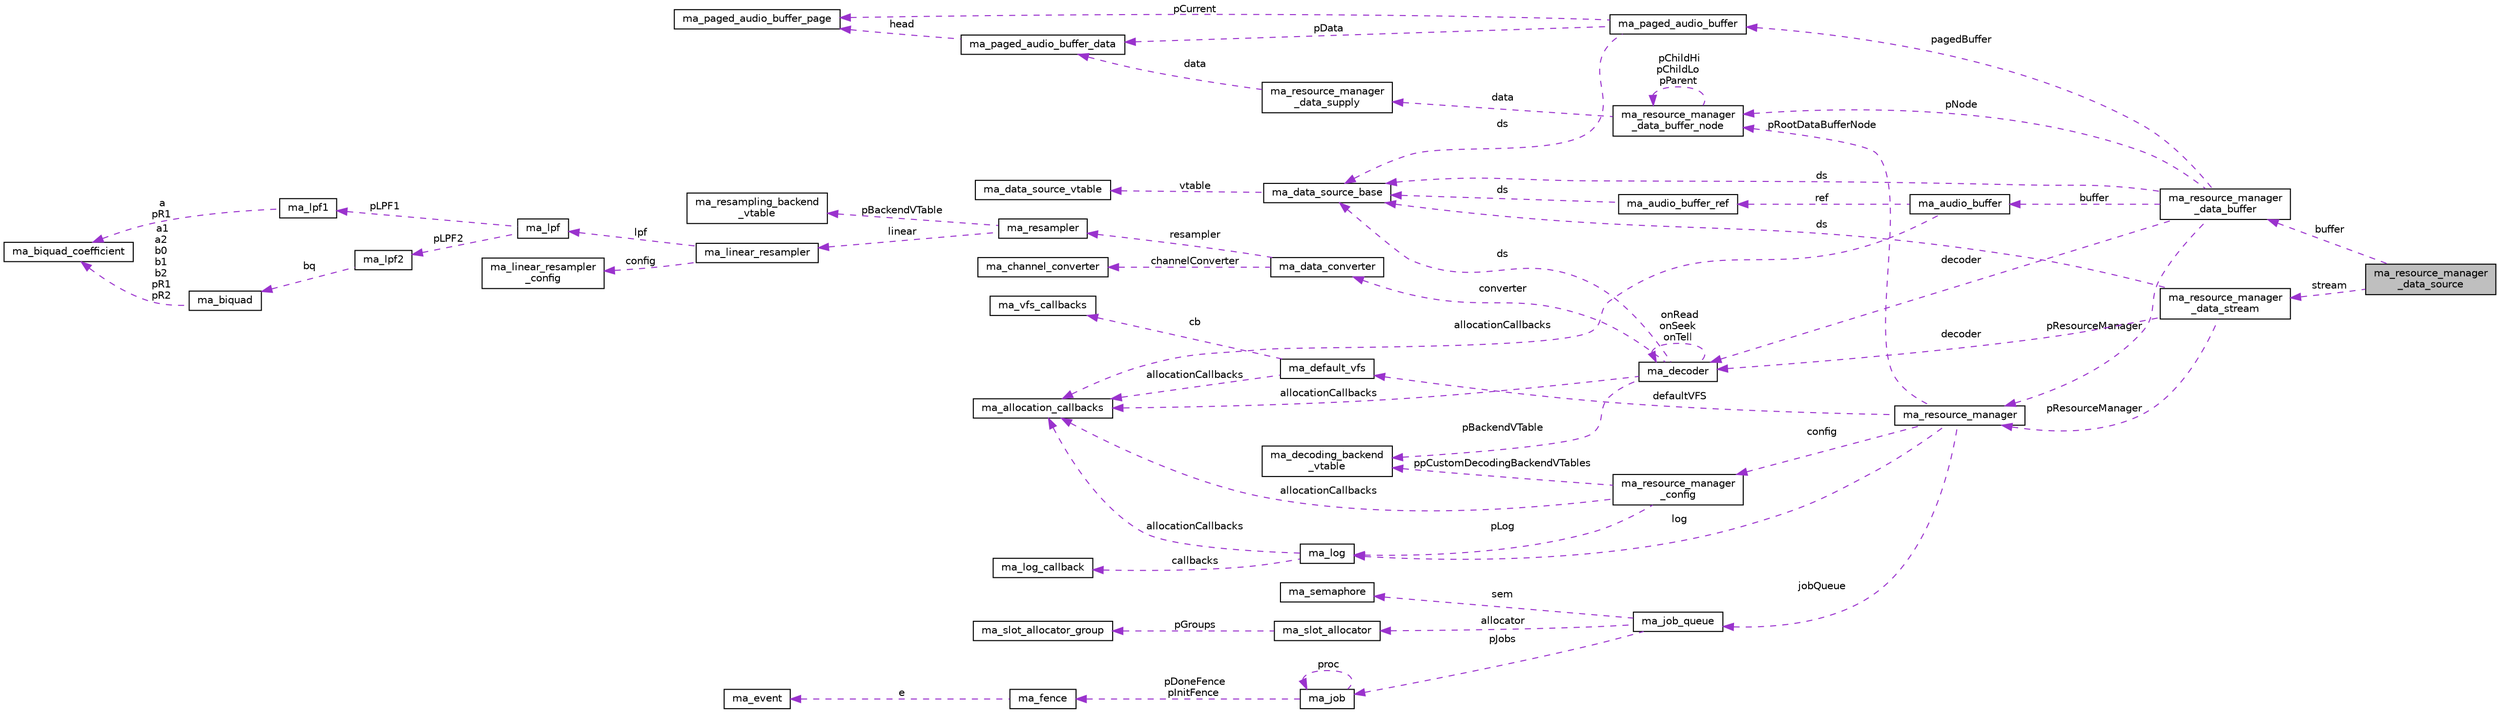 digraph "ma_resource_manager_data_source"
{
 // LATEX_PDF_SIZE
  edge [fontname="Helvetica",fontsize="10",labelfontname="Helvetica",labelfontsize="10"];
  node [fontname="Helvetica",fontsize="10",shape=record];
  rankdir="LR";
  Node1 [label="ma_resource_manager\l_data_source",height=0.2,width=0.4,color="black", fillcolor="grey75", style="filled", fontcolor="black",tooltip=" "];
  Node2 -> Node1 [dir="back",color="darkorchid3",fontsize="10",style="dashed",label=" stream" ,fontname="Helvetica"];
  Node2 [label="ma_resource_manager\l_data_stream",height=0.2,width=0.4,color="black", fillcolor="white", style="filled",URL="$structma__resource__manager__data__stream.html",tooltip=" "];
  Node3 -> Node2 [dir="back",color="darkorchid3",fontsize="10",style="dashed",label=" pResourceManager" ,fontname="Helvetica"];
  Node3 [label="ma_resource_manager",height=0.2,width=0.4,color="black", fillcolor="white", style="filled",URL="$structma__resource__manager.html",tooltip=" "];
  Node4 -> Node3 [dir="back",color="darkorchid3",fontsize="10",style="dashed",label=" defaultVFS" ,fontname="Helvetica"];
  Node4 [label="ma_default_vfs",height=0.2,width=0.4,color="black", fillcolor="white", style="filled",URL="$structma__default__vfs.html",tooltip=" "];
  Node5 -> Node4 [dir="back",color="darkorchid3",fontsize="10",style="dashed",label=" cb" ,fontname="Helvetica"];
  Node5 [label="ma_vfs_callbacks",height=0.2,width=0.4,color="black", fillcolor="white", style="filled",URL="$structma__vfs__callbacks.html",tooltip=" "];
  Node6 -> Node4 [dir="back",color="darkorchid3",fontsize="10",style="dashed",label=" allocationCallbacks" ,fontname="Helvetica"];
  Node6 [label="ma_allocation_callbacks",height=0.2,width=0.4,color="black", fillcolor="white", style="filled",URL="$structma__allocation__callbacks.html",tooltip=" "];
  Node7 -> Node3 [dir="back",color="darkorchid3",fontsize="10",style="dashed",label=" jobQueue" ,fontname="Helvetica"];
  Node7 [label="ma_job_queue",height=0.2,width=0.4,color="black", fillcolor="white", style="filled",URL="$structma__job__queue.html",tooltip=" "];
  Node8 -> Node7 [dir="back",color="darkorchid3",fontsize="10",style="dashed",label=" sem" ,fontname="Helvetica"];
  Node8 [label="ma_semaphore",height=0.2,width=0.4,color="black", fillcolor="white", style="filled",URL="$structma__semaphore.html",tooltip=" "];
  Node9 -> Node7 [dir="back",color="darkorchid3",fontsize="10",style="dashed",label=" pJobs" ,fontname="Helvetica"];
  Node9 [label="ma_job",height=0.2,width=0.4,color="black", fillcolor="white", style="filled",URL="$structma__job.html",tooltip=" "];
  Node10 -> Node9 [dir="back",color="darkorchid3",fontsize="10",style="dashed",label=" pDoneFence\npInitFence" ,fontname="Helvetica"];
  Node10 [label="ma_fence",height=0.2,width=0.4,color="black", fillcolor="white", style="filled",URL="$structma__fence.html",tooltip=" "];
  Node11 -> Node10 [dir="back",color="darkorchid3",fontsize="10",style="dashed",label=" e" ,fontname="Helvetica"];
  Node11 [label="ma_event",height=0.2,width=0.4,color="black", fillcolor="white", style="filled",URL="$structma__event.html",tooltip=" "];
  Node9 -> Node9 [dir="back",color="darkorchid3",fontsize="10",style="dashed",label=" proc" ,fontname="Helvetica"];
  Node12 -> Node7 [dir="back",color="darkorchid3",fontsize="10",style="dashed",label=" allocator" ,fontname="Helvetica"];
  Node12 [label="ma_slot_allocator",height=0.2,width=0.4,color="black", fillcolor="white", style="filled",URL="$structma__slot__allocator.html",tooltip=" "];
  Node13 -> Node12 [dir="back",color="darkorchid3",fontsize="10",style="dashed",label=" pGroups" ,fontname="Helvetica"];
  Node13 [label="ma_slot_allocator_group",height=0.2,width=0.4,color="black", fillcolor="white", style="filled",URL="$structma__slot__allocator__group.html",tooltip=" "];
  Node14 -> Node3 [dir="back",color="darkorchid3",fontsize="10",style="dashed",label=" pRootDataBufferNode" ,fontname="Helvetica"];
  Node14 [label="ma_resource_manager\l_data_buffer_node",height=0.2,width=0.4,color="black", fillcolor="white", style="filled",URL="$structma__resource__manager__data__buffer__node.html",tooltip=" "];
  Node15 -> Node14 [dir="back",color="darkorchid3",fontsize="10",style="dashed",label=" data" ,fontname="Helvetica"];
  Node15 [label="ma_resource_manager\l_data_supply",height=0.2,width=0.4,color="black", fillcolor="white", style="filled",URL="$structma__resource__manager__data__supply.html",tooltip=" "];
  Node16 -> Node15 [dir="back",color="darkorchid3",fontsize="10",style="dashed",label=" data" ,fontname="Helvetica"];
  Node16 [label="ma_paged_audio_buffer_data",height=0.2,width=0.4,color="black", fillcolor="white", style="filled",URL="$structma__paged__audio__buffer__data.html",tooltip=" "];
  Node17 -> Node16 [dir="back",color="darkorchid3",fontsize="10",style="dashed",label=" head" ,fontname="Helvetica"];
  Node17 [label="ma_paged_audio_buffer_page",height=0.2,width=0.4,color="black", fillcolor="white", style="filled",URL="$structma__paged__audio__buffer__page.html",tooltip=" "];
  Node14 -> Node14 [dir="back",color="darkorchid3",fontsize="10",style="dashed",label=" pChildHi\npChildLo\npParent" ,fontname="Helvetica"];
  Node18 -> Node3 [dir="back",color="darkorchid3",fontsize="10",style="dashed",label=" log" ,fontname="Helvetica"];
  Node18 [label="ma_log",height=0.2,width=0.4,color="black", fillcolor="white", style="filled",URL="$structma__log.html",tooltip=" "];
  Node6 -> Node18 [dir="back",color="darkorchid3",fontsize="10",style="dashed",label=" allocationCallbacks" ,fontname="Helvetica"];
  Node19 -> Node18 [dir="back",color="darkorchid3",fontsize="10",style="dashed",label=" callbacks" ,fontname="Helvetica"];
  Node19 [label="ma_log_callback",height=0.2,width=0.4,color="black", fillcolor="white", style="filled",URL="$structma__log__callback.html",tooltip=" "];
  Node20 -> Node3 [dir="back",color="darkorchid3",fontsize="10",style="dashed",label=" config" ,fontname="Helvetica"];
  Node20 [label="ma_resource_manager\l_config",height=0.2,width=0.4,color="black", fillcolor="white", style="filled",URL="$structma__resource__manager__config.html",tooltip=" "];
  Node21 -> Node20 [dir="back",color="darkorchid3",fontsize="10",style="dashed",label=" ppCustomDecodingBackendVTables" ,fontname="Helvetica"];
  Node21 [label="ma_decoding_backend\l_vtable",height=0.2,width=0.4,color="black", fillcolor="white", style="filled",URL="$structma__decoding__backend__vtable.html",tooltip=" "];
  Node6 -> Node20 [dir="back",color="darkorchid3",fontsize="10",style="dashed",label=" allocationCallbacks" ,fontname="Helvetica"];
  Node18 -> Node20 [dir="back",color="darkorchid3",fontsize="10",style="dashed",label=" pLog" ,fontname="Helvetica"];
  Node22 -> Node2 [dir="back",color="darkorchid3",fontsize="10",style="dashed",label=" ds" ,fontname="Helvetica"];
  Node22 [label="ma_data_source_base",height=0.2,width=0.4,color="black", fillcolor="white", style="filled",URL="$structma__data__source__base.html",tooltip=" "];
  Node23 -> Node22 [dir="back",color="darkorchid3",fontsize="10",style="dashed",label=" vtable" ,fontname="Helvetica"];
  Node23 [label="ma_data_source_vtable",height=0.2,width=0.4,color="black", fillcolor="white", style="filled",URL="$structma__data__source__vtable.html",tooltip=" "];
  Node24 -> Node2 [dir="back",color="darkorchid3",fontsize="10",style="dashed",label=" decoder" ,fontname="Helvetica"];
  Node24 [label="ma_decoder",height=0.2,width=0.4,color="black", fillcolor="white", style="filled",URL="$structma__decoder.html",tooltip=" "];
  Node21 -> Node24 [dir="back",color="darkorchid3",fontsize="10",style="dashed",label=" pBackendVTable" ,fontname="Helvetica"];
  Node25 -> Node24 [dir="back",color="darkorchid3",fontsize="10",style="dashed",label=" converter" ,fontname="Helvetica"];
  Node25 [label="ma_data_converter",height=0.2,width=0.4,color="black", fillcolor="white", style="filled",URL="$structma__data__converter.html",tooltip=" "];
  Node26 -> Node25 [dir="back",color="darkorchid3",fontsize="10",style="dashed",label=" resampler" ,fontname="Helvetica"];
  Node26 [label="ma_resampler",height=0.2,width=0.4,color="black", fillcolor="white", style="filled",URL="$structma__resampler.html",tooltip=" "];
  Node27 -> Node26 [dir="back",color="darkorchid3",fontsize="10",style="dashed",label=" pBackendVTable" ,fontname="Helvetica"];
  Node27 [label="ma_resampling_backend\l_vtable",height=0.2,width=0.4,color="black", fillcolor="white", style="filled",URL="$structma__resampling__backend__vtable.html",tooltip=" "];
  Node28 -> Node26 [dir="back",color="darkorchid3",fontsize="10",style="dashed",label=" linear" ,fontname="Helvetica"];
  Node28 [label="ma_linear_resampler",height=0.2,width=0.4,color="black", fillcolor="white", style="filled",URL="$structma__linear__resampler.html",tooltip=" "];
  Node29 -> Node28 [dir="back",color="darkorchid3",fontsize="10",style="dashed",label=" lpf" ,fontname="Helvetica"];
  Node29 [label="ma_lpf",height=0.2,width=0.4,color="black", fillcolor="white", style="filled",URL="$structma__lpf.html",tooltip=" "];
  Node30 -> Node29 [dir="back",color="darkorchid3",fontsize="10",style="dashed",label=" pLPF1" ,fontname="Helvetica"];
  Node30 [label="ma_lpf1",height=0.2,width=0.4,color="black", fillcolor="white", style="filled",URL="$structma__lpf1.html",tooltip=" "];
  Node31 -> Node30 [dir="back",color="darkorchid3",fontsize="10",style="dashed",label=" a\npR1" ,fontname="Helvetica"];
  Node31 [label="ma_biquad_coefficient",height=0.2,width=0.4,color="black", fillcolor="white", style="filled",URL="$unionma__biquad__coefficient.html",tooltip=" "];
  Node32 -> Node29 [dir="back",color="darkorchid3",fontsize="10",style="dashed",label=" pLPF2" ,fontname="Helvetica"];
  Node32 [label="ma_lpf2",height=0.2,width=0.4,color="black", fillcolor="white", style="filled",URL="$structma__lpf2.html",tooltip=" "];
  Node33 -> Node32 [dir="back",color="darkorchid3",fontsize="10",style="dashed",label=" bq" ,fontname="Helvetica"];
  Node33 [label="ma_biquad",height=0.2,width=0.4,color="black", fillcolor="white", style="filled",URL="$structma__biquad.html",tooltip=" "];
  Node31 -> Node33 [dir="back",color="darkorchid3",fontsize="10",style="dashed",label=" a1\na2\nb0\nb1\nb2\npR1\npR2" ,fontname="Helvetica"];
  Node34 -> Node28 [dir="back",color="darkorchid3",fontsize="10",style="dashed",label=" config" ,fontname="Helvetica"];
  Node34 [label="ma_linear_resampler\l_config",height=0.2,width=0.4,color="black", fillcolor="white", style="filled",URL="$structma__linear__resampler__config.html",tooltip=" "];
  Node35 -> Node25 [dir="back",color="darkorchid3",fontsize="10",style="dashed",label=" channelConverter" ,fontname="Helvetica"];
  Node35 [label="ma_channel_converter",height=0.2,width=0.4,color="black", fillcolor="white", style="filled",URL="$structma__channel__converter.html",tooltip=" "];
  Node6 -> Node24 [dir="back",color="darkorchid3",fontsize="10",style="dashed",label=" allocationCallbacks" ,fontname="Helvetica"];
  Node22 -> Node24 [dir="back",color="darkorchid3",fontsize="10",style="dashed",label=" ds" ,fontname="Helvetica"];
  Node24 -> Node24 [dir="back",color="darkorchid3",fontsize="10",style="dashed",label=" onRead\nonSeek\nonTell" ,fontname="Helvetica"];
  Node36 -> Node1 [dir="back",color="darkorchid3",fontsize="10",style="dashed",label=" buffer" ,fontname="Helvetica"];
  Node36 [label="ma_resource_manager\l_data_buffer",height=0.2,width=0.4,color="black", fillcolor="white", style="filled",URL="$structma__resource__manager__data__buffer.html",tooltip=" "];
  Node37 -> Node36 [dir="back",color="darkorchid3",fontsize="10",style="dashed",label=" pagedBuffer" ,fontname="Helvetica"];
  Node37 [label="ma_paged_audio_buffer",height=0.2,width=0.4,color="black", fillcolor="white", style="filled",URL="$structma__paged__audio__buffer.html",tooltip=" "];
  Node17 -> Node37 [dir="back",color="darkorchid3",fontsize="10",style="dashed",label=" pCurrent" ,fontname="Helvetica"];
  Node16 -> Node37 [dir="back",color="darkorchid3",fontsize="10",style="dashed",label=" pData" ,fontname="Helvetica"];
  Node22 -> Node37 [dir="back",color="darkorchid3",fontsize="10",style="dashed",label=" ds" ,fontname="Helvetica"];
  Node3 -> Node36 [dir="back",color="darkorchid3",fontsize="10",style="dashed",label=" pResourceManager" ,fontname="Helvetica"];
  Node14 -> Node36 [dir="back",color="darkorchid3",fontsize="10",style="dashed",label=" pNode" ,fontname="Helvetica"];
  Node38 -> Node36 [dir="back",color="darkorchid3",fontsize="10",style="dashed",label=" buffer" ,fontname="Helvetica"];
  Node38 [label="ma_audio_buffer",height=0.2,width=0.4,color="black", fillcolor="white", style="filled",URL="$structma__audio__buffer.html",tooltip=" "];
  Node6 -> Node38 [dir="back",color="darkorchid3",fontsize="10",style="dashed",label=" allocationCallbacks" ,fontname="Helvetica"];
  Node39 -> Node38 [dir="back",color="darkorchid3",fontsize="10",style="dashed",label=" ref" ,fontname="Helvetica"];
  Node39 [label="ma_audio_buffer_ref",height=0.2,width=0.4,color="black", fillcolor="white", style="filled",URL="$structma__audio__buffer__ref.html",tooltip=" "];
  Node22 -> Node39 [dir="back",color="darkorchid3",fontsize="10",style="dashed",label=" ds" ,fontname="Helvetica"];
  Node22 -> Node36 [dir="back",color="darkorchid3",fontsize="10",style="dashed",label=" ds" ,fontname="Helvetica"];
  Node24 -> Node36 [dir="back",color="darkorchid3",fontsize="10",style="dashed",label=" decoder" ,fontname="Helvetica"];
}
